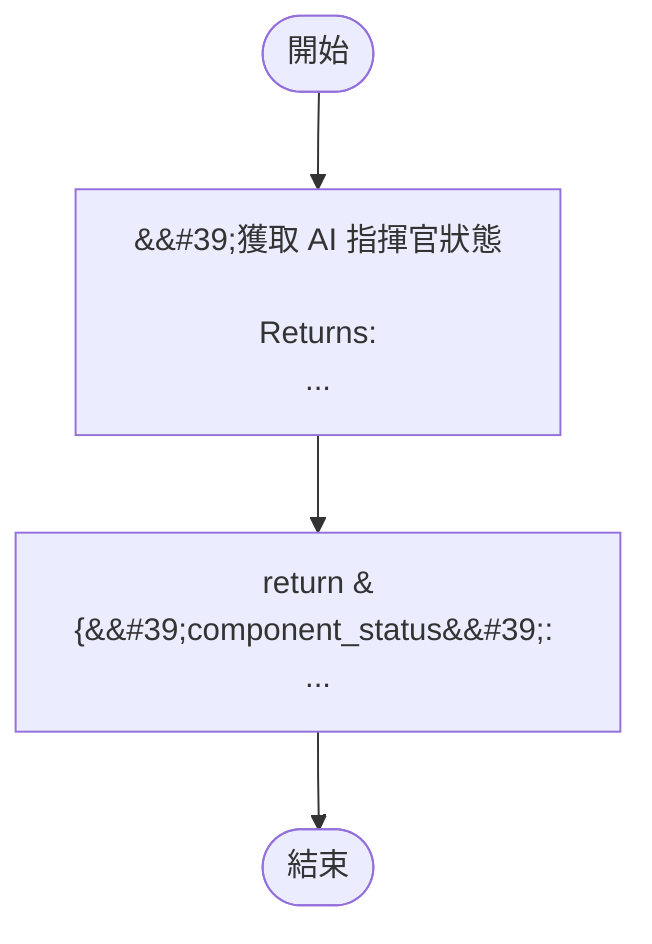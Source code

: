 flowchart TB
    n1([開始])
    n2([結束])
    n3[&amp;&#35;39;獲取 AI 指揮官狀態\n\n        Returns:\n           ...]
    n4[return &#123;&amp;&#35;39;component_status&amp;&#35;39;: ...]
    n1 --> n3
    n3 --> n4
    n4 --> n2